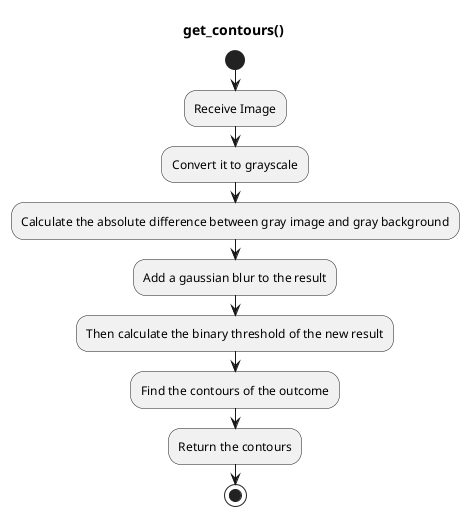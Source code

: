 @startuml get_contours
title get_contours()

start
:Receive Image;
:Convert it to grayscale;
:Calculate the absolute difference between gray image and gray background;
:Add a gaussian blur to the result;
:Then calculate the binary threshold of the new result;
:Find the contours of the outcome;
:Return the contours;
stop

@enduml